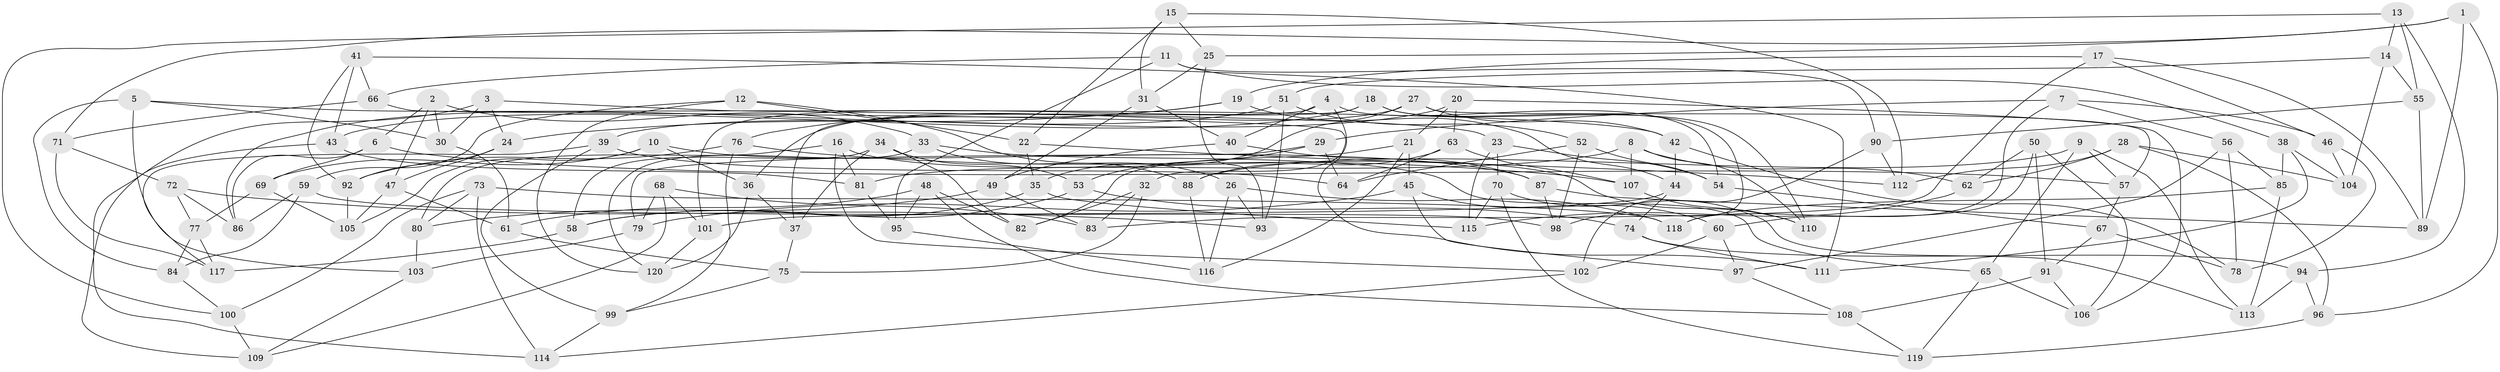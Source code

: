 // Generated by graph-tools (version 1.1) at 2025/11/02/27/25 16:11:45]
// undirected, 120 vertices, 240 edges
graph export_dot {
graph [start="1"]
  node [color=gray90,style=filled];
  1;
  2;
  3;
  4;
  5;
  6;
  7;
  8;
  9;
  10;
  11;
  12;
  13;
  14;
  15;
  16;
  17;
  18;
  19;
  20;
  21;
  22;
  23;
  24;
  25;
  26;
  27;
  28;
  29;
  30;
  31;
  32;
  33;
  34;
  35;
  36;
  37;
  38;
  39;
  40;
  41;
  42;
  43;
  44;
  45;
  46;
  47;
  48;
  49;
  50;
  51;
  52;
  53;
  54;
  55;
  56;
  57;
  58;
  59;
  60;
  61;
  62;
  63;
  64;
  65;
  66;
  67;
  68;
  69;
  70;
  71;
  72;
  73;
  74;
  75;
  76;
  77;
  78;
  79;
  80;
  81;
  82;
  83;
  84;
  85;
  86;
  87;
  88;
  89;
  90;
  91;
  92;
  93;
  94;
  95;
  96;
  97;
  98;
  99;
  100;
  101;
  102;
  103;
  104;
  105;
  106;
  107;
  108;
  109;
  110;
  111;
  112;
  113;
  114;
  115;
  116;
  117;
  118;
  119;
  120;
  1 -- 25;
  1 -- 96;
  1 -- 71;
  1 -- 89;
  2 -- 33;
  2 -- 6;
  2 -- 30;
  2 -- 47;
  3 -- 23;
  3 -- 30;
  3 -- 114;
  3 -- 24;
  4 -- 32;
  4 -- 40;
  4 -- 54;
  4 -- 101;
  5 -- 30;
  5 -- 84;
  5 -- 103;
  5 -- 42;
  6 -- 69;
  6 -- 57;
  6 -- 86;
  7 -- 56;
  7 -- 29;
  7 -- 46;
  7 -- 118;
  8 -- 107;
  8 -- 110;
  8 -- 81;
  8 -- 62;
  9 -- 113;
  9 -- 88;
  9 -- 65;
  9 -- 57;
  10 -- 87;
  10 -- 69;
  10 -- 105;
  10 -- 36;
  11 -- 38;
  11 -- 95;
  11 -- 90;
  11 -- 66;
  12 -- 120;
  12 -- 22;
  12 -- 26;
  12 -- 59;
  13 -- 55;
  13 -- 100;
  13 -- 14;
  13 -- 94;
  14 -- 51;
  14 -- 55;
  14 -- 104;
  15 -- 25;
  15 -- 112;
  15 -- 22;
  15 -- 31;
  16 -- 110;
  16 -- 80;
  16 -- 81;
  16 -- 102;
  17 -- 46;
  17 -- 89;
  17 -- 19;
  17 -- 83;
  18 -- 110;
  18 -- 98;
  18 -- 37;
  18 -- 43;
  19 -- 24;
  19 -- 76;
  19 -- 44;
  20 -- 63;
  20 -- 106;
  20 -- 39;
  20 -- 21;
  21 -- 116;
  21 -- 82;
  21 -- 45;
  22 -- 112;
  22 -- 35;
  23 -- 54;
  23 -- 70;
  23 -- 115;
  24 -- 47;
  24 -- 92;
  25 -- 31;
  25 -- 93;
  26 -- 118;
  26 -- 116;
  26 -- 93;
  27 -- 35;
  27 -- 57;
  27 -- 42;
  27 -- 36;
  28 -- 104;
  28 -- 96;
  28 -- 112;
  28 -- 62;
  29 -- 53;
  29 -- 79;
  29 -- 64;
  30 -- 61;
  31 -- 40;
  31 -- 49;
  32 -- 82;
  32 -- 75;
  32 -- 83;
  33 -- 120;
  33 -- 88;
  33 -- 65;
  34 -- 82;
  34 -- 53;
  34 -- 58;
  34 -- 37;
  35 -- 115;
  35 -- 58;
  36 -- 120;
  36 -- 37;
  37 -- 75;
  38 -- 104;
  38 -- 85;
  38 -- 111;
  39 -- 99;
  39 -- 64;
  39 -- 117;
  40 -- 87;
  40 -- 49;
  41 -- 43;
  41 -- 111;
  41 -- 92;
  41 -- 66;
  42 -- 44;
  42 -- 78;
  43 -- 81;
  43 -- 109;
  44 -- 74;
  44 -- 101;
  45 -- 97;
  45 -- 79;
  45 -- 60;
  46 -- 104;
  46 -- 78;
  47 -- 61;
  47 -- 105;
  48 -- 108;
  48 -- 95;
  48 -- 82;
  48 -- 61;
  49 -- 80;
  49 -- 83;
  50 -- 106;
  50 -- 62;
  50 -- 91;
  50 -- 60;
  51 -- 86;
  51 -- 52;
  51 -- 93;
  52 -- 54;
  52 -- 64;
  52 -- 98;
  53 -- 58;
  53 -- 74;
  54 -- 67;
  55 -- 90;
  55 -- 89;
  56 -- 85;
  56 -- 97;
  56 -- 78;
  57 -- 67;
  58 -- 117;
  59 -- 86;
  59 -- 84;
  59 -- 98;
  60 -- 102;
  60 -- 97;
  61 -- 75;
  62 -- 115;
  63 -- 88;
  63 -- 64;
  63 -- 107;
  65 -- 106;
  65 -- 119;
  66 -- 111;
  66 -- 71;
  67 -- 91;
  67 -- 78;
  68 -- 79;
  68 -- 83;
  68 -- 109;
  68 -- 101;
  69 -- 77;
  69 -- 105;
  70 -- 113;
  70 -- 119;
  70 -- 115;
  71 -- 117;
  71 -- 72;
  72 -- 86;
  72 -- 77;
  72 -- 93;
  73 -- 80;
  73 -- 114;
  73 -- 100;
  73 -- 118;
  74 -- 94;
  74 -- 111;
  75 -- 99;
  76 -- 107;
  76 -- 92;
  76 -- 99;
  77 -- 117;
  77 -- 84;
  79 -- 103;
  80 -- 103;
  81 -- 95;
  84 -- 100;
  85 -- 113;
  85 -- 118;
  87 -- 98;
  87 -- 89;
  88 -- 116;
  90 -- 112;
  90 -- 102;
  91 -- 106;
  91 -- 108;
  92 -- 105;
  94 -- 96;
  94 -- 113;
  95 -- 116;
  96 -- 119;
  97 -- 108;
  99 -- 114;
  100 -- 109;
  101 -- 120;
  102 -- 114;
  103 -- 109;
  107 -- 110;
  108 -- 119;
}
